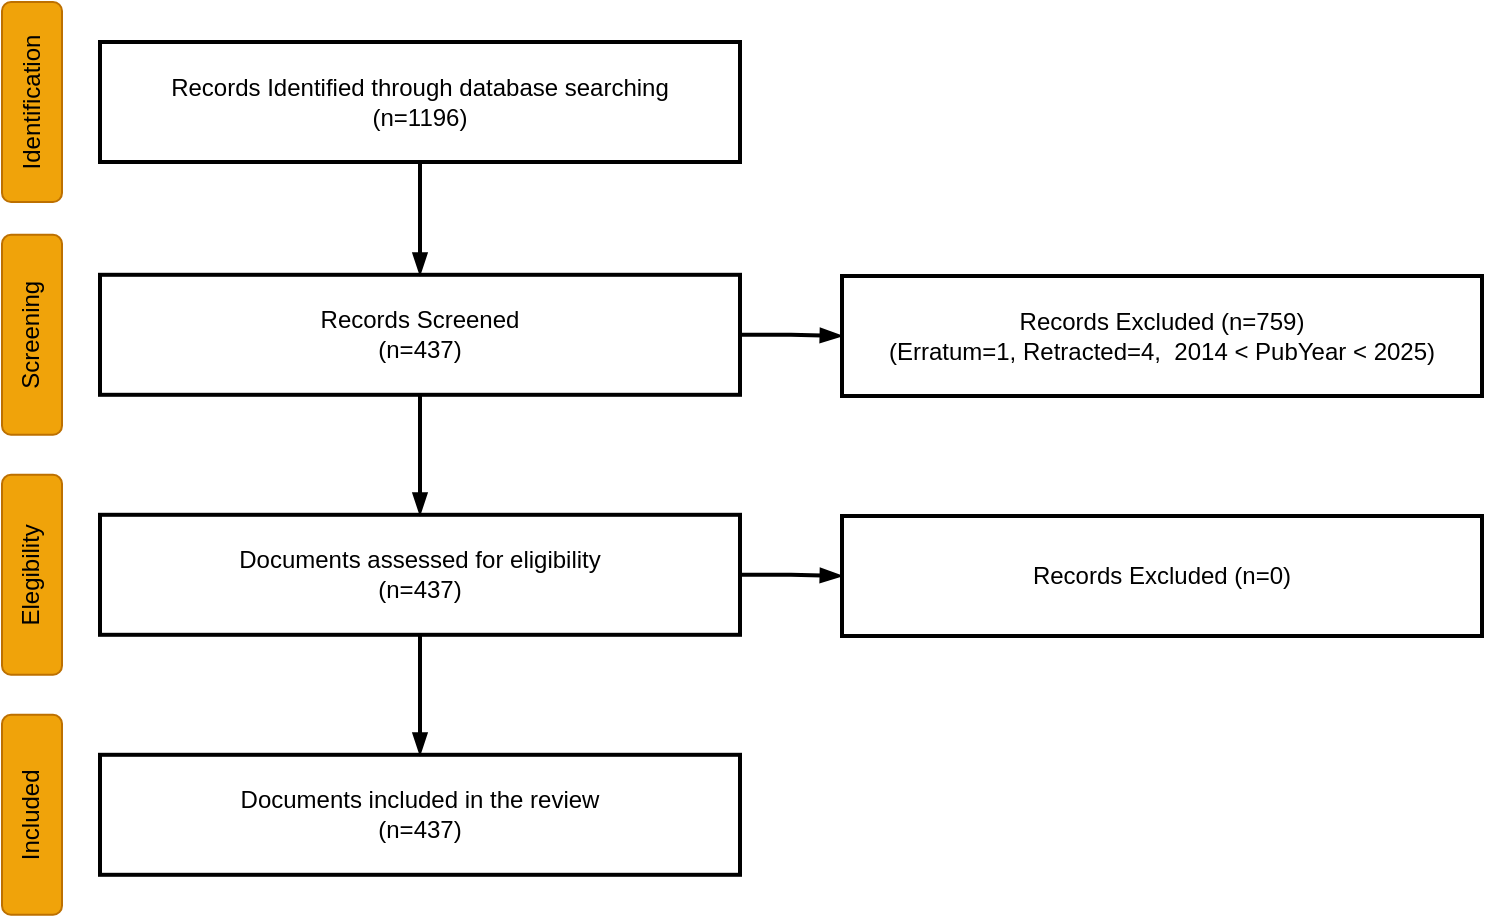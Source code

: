 <mxfile version="26.2.2">
  <diagram name="Página-1" id="ot0PXyGs3hzYBor1LjvP">
    <mxGraphModel dx="813" dy="698" grid="0" gridSize="10" guides="1" tooltips="1" connect="1" arrows="1" fold="1" page="1" pageScale="1" pageWidth="827" pageHeight="1169" background="#ffffff" math="0" shadow="0">
      <root>
        <mxCell id="0" />
        <mxCell id="1" parent="0" />
        <mxCell id="W_nr4ksiAtif4gGKhU2a-1" value="Identification" style="rounded=1;whiteSpace=wrap;html=1;fillColor=#f0a30a;fontColor=#000000;strokeColor=#BD7000;rotation=-90;" parent="1" vertex="1">
          <mxGeometry x="-12" y="153" width="100" height="30" as="geometry" />
        </mxCell>
        <mxCell id="W_nr4ksiAtif4gGKhU2a-2" value="Screening" style="rounded=1;whiteSpace=wrap;html=1;fillColor=#f0a30a;fontColor=#000000;strokeColor=#BD7000;rotation=-90;" parent="1" vertex="1">
          <mxGeometry x="-12" y="269.4" width="100" height="30" as="geometry" />
        </mxCell>
        <mxCell id="W_nr4ksiAtif4gGKhU2a-3" value="Elegibility" style="rounded=1;whiteSpace=wrap;html=1;fillColor=#f0a30a;fontColor=#000000;strokeColor=#BD7000;rotation=-90;" parent="1" vertex="1">
          <mxGeometry x="-12" y="389.4" width="100" height="30" as="geometry" />
        </mxCell>
        <mxCell id="W_nr4ksiAtif4gGKhU2a-4" value="Included" style="rounded=1;whiteSpace=wrap;html=1;fillColor=#f0a30a;fontColor=#000000;strokeColor=#BD7000;rotation=-90;" parent="1" vertex="1">
          <mxGeometry x="-12" y="509.4" width="100" height="30" as="geometry" />
        </mxCell>
        <mxCell id="W_nr4ksiAtif4gGKhU2a-13" style="edgeStyle=orthogonalEdgeStyle;rounded=0;orthogonalLoop=1;jettySize=auto;html=1;entryX=0.5;entryY=0;entryDx=0;entryDy=0;strokeColor=#000000;endArrow=blockThin;endFill=1;strokeWidth=2;" parent="1" source="W_nr4ksiAtif4gGKhU2a-5" target="W_nr4ksiAtif4gGKhU2a-6" edge="1">
          <mxGeometry relative="1" as="geometry" />
        </mxCell>
        <mxCell id="W_nr4ksiAtif4gGKhU2a-5" value="Records Identified through database searching&lt;br&gt;(n=1196)" style="rounded=0;whiteSpace=wrap;html=1;fillColor=none;strokeColor=#000000;fontColor=#000000;strokeWidth=2;" parent="1" vertex="1">
          <mxGeometry x="72" y="138" width="320" height="60" as="geometry" />
        </mxCell>
        <mxCell id="W_nr4ksiAtif4gGKhU2a-14" style="edgeStyle=orthogonalEdgeStyle;rounded=0;orthogonalLoop=1;jettySize=auto;html=1;entryX=0.5;entryY=0;entryDx=0;entryDy=0;strokeColor=#000000;endArrow=blockThin;endFill=1;strokeWidth=2;" parent="1" source="W_nr4ksiAtif4gGKhU2a-6" target="W_nr4ksiAtif4gGKhU2a-8" edge="1">
          <mxGeometry relative="1" as="geometry" />
        </mxCell>
        <mxCell id="W_nr4ksiAtif4gGKhU2a-16" style="edgeStyle=orthogonalEdgeStyle;rounded=0;orthogonalLoop=1;jettySize=auto;html=1;strokeColor=#000000;strokeWidth=2;endArrow=blockThin;endFill=1;" parent="1" source="W_nr4ksiAtif4gGKhU2a-6" target="W_nr4ksiAtif4gGKhU2a-7" edge="1">
          <mxGeometry relative="1" as="geometry" />
        </mxCell>
        <mxCell id="W_nr4ksiAtif4gGKhU2a-6" value="Records Screened&lt;br&gt;(n=437)" style="rounded=0;whiteSpace=wrap;html=1;fillColor=none;strokeColor=#000000;fontColor=#000000;strokeWidth=2;" parent="1" vertex="1">
          <mxGeometry x="72" y="254.4" width="320" height="60" as="geometry" />
        </mxCell>
        <mxCell id="W_nr4ksiAtif4gGKhU2a-7" value="Records Excluded (n=759)&lt;br&gt;(Erratum=1, Retracted=4,&amp;nbsp; 2014 &amp;lt; PubYear &amp;lt; 2025)" style="rounded=0;whiteSpace=wrap;html=1;fillColor=none;strokeColor=#000000;fontColor=#000000;strokeWidth=2;" parent="1" vertex="1">
          <mxGeometry x="443" y="255" width="320" height="60" as="geometry" />
        </mxCell>
        <mxCell id="W_nr4ksiAtif4gGKhU2a-15" style="edgeStyle=orthogonalEdgeStyle;rounded=0;orthogonalLoop=1;jettySize=auto;html=1;entryX=0.5;entryY=0;entryDx=0;entryDy=0;strokeColor=#000000;strokeWidth=2;endArrow=blockThin;endFill=1;" parent="1" source="W_nr4ksiAtif4gGKhU2a-8" target="W_nr4ksiAtif4gGKhU2a-10" edge="1">
          <mxGeometry relative="1" as="geometry" />
        </mxCell>
        <mxCell id="W_nr4ksiAtif4gGKhU2a-18" style="edgeStyle=orthogonalEdgeStyle;rounded=0;orthogonalLoop=1;jettySize=auto;html=1;exitX=1;exitY=0.5;exitDx=0;exitDy=0;strokeColor=#000000;strokeWidth=2;endArrow=blockThin;endFill=1;" parent="1" source="W_nr4ksiAtif4gGKhU2a-8" target="W_nr4ksiAtif4gGKhU2a-9" edge="1">
          <mxGeometry relative="1" as="geometry" />
        </mxCell>
        <mxCell id="W_nr4ksiAtif4gGKhU2a-8" value="Documents assessed for eligibility&lt;br&gt;(n=437)" style="rounded=0;whiteSpace=wrap;html=1;fillColor=none;strokeColor=#000000;fontColor=#000000;strokeWidth=2;" parent="1" vertex="1">
          <mxGeometry x="72" y="374.4" width="320" height="60" as="geometry" />
        </mxCell>
        <mxCell id="W_nr4ksiAtif4gGKhU2a-9" value="Records Excluded (n=0)" style="rounded=0;whiteSpace=wrap;html=1;fillColor=none;strokeColor=#000000;fontColor=#000000;strokeWidth=2;" parent="1" vertex="1">
          <mxGeometry x="443" y="375" width="320" height="60" as="geometry" />
        </mxCell>
        <mxCell id="W_nr4ksiAtif4gGKhU2a-10" value="Documents included in the review&lt;br&gt;(n=437)" style="rounded=0;whiteSpace=wrap;html=1;fillColor=none;strokeColor=#000000;fontColor=#000000;strokeWidth=2;" parent="1" vertex="1">
          <mxGeometry x="72" y="494.4" width="320" height="60" as="geometry" />
        </mxCell>
      </root>
    </mxGraphModel>
  </diagram>
</mxfile>
